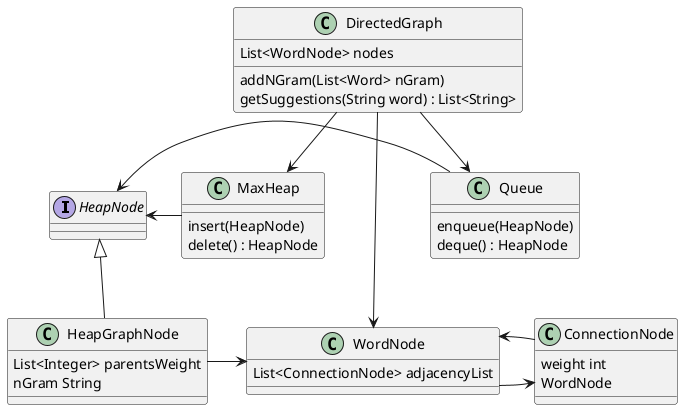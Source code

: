 @startuml

interface HeapNode

DirectedGraph ---> WordNode
DirectedGraph --> Queue
DirectedGraph --> MaxHeap

WordNode -> ConnectionNode
ConnectionNode -> WordNode

HeapGraphNode -> WordNode
HeapNode <- Queue
HeapNode <|-- HeapGraphNode
MaxHeap -> HeapNode


class DirectedGraph {
List<WordNode> nodes
addNGram(List<Word> nGram)
getSuggestions(String word) : List<String>
}

class HeapGraphNode{
List<Integer> parentsWeight
nGram String
}

class WordNode {
List<ConnectionNode> adjacencyList
}

class MaxHeap{
insert(HeapNode)
delete() : HeapNode
}

class Queue{
enqueue(HeapNode)
deque() : HeapNode
}


class ConnectionNode{
weight int
WordNode
}


@enduml